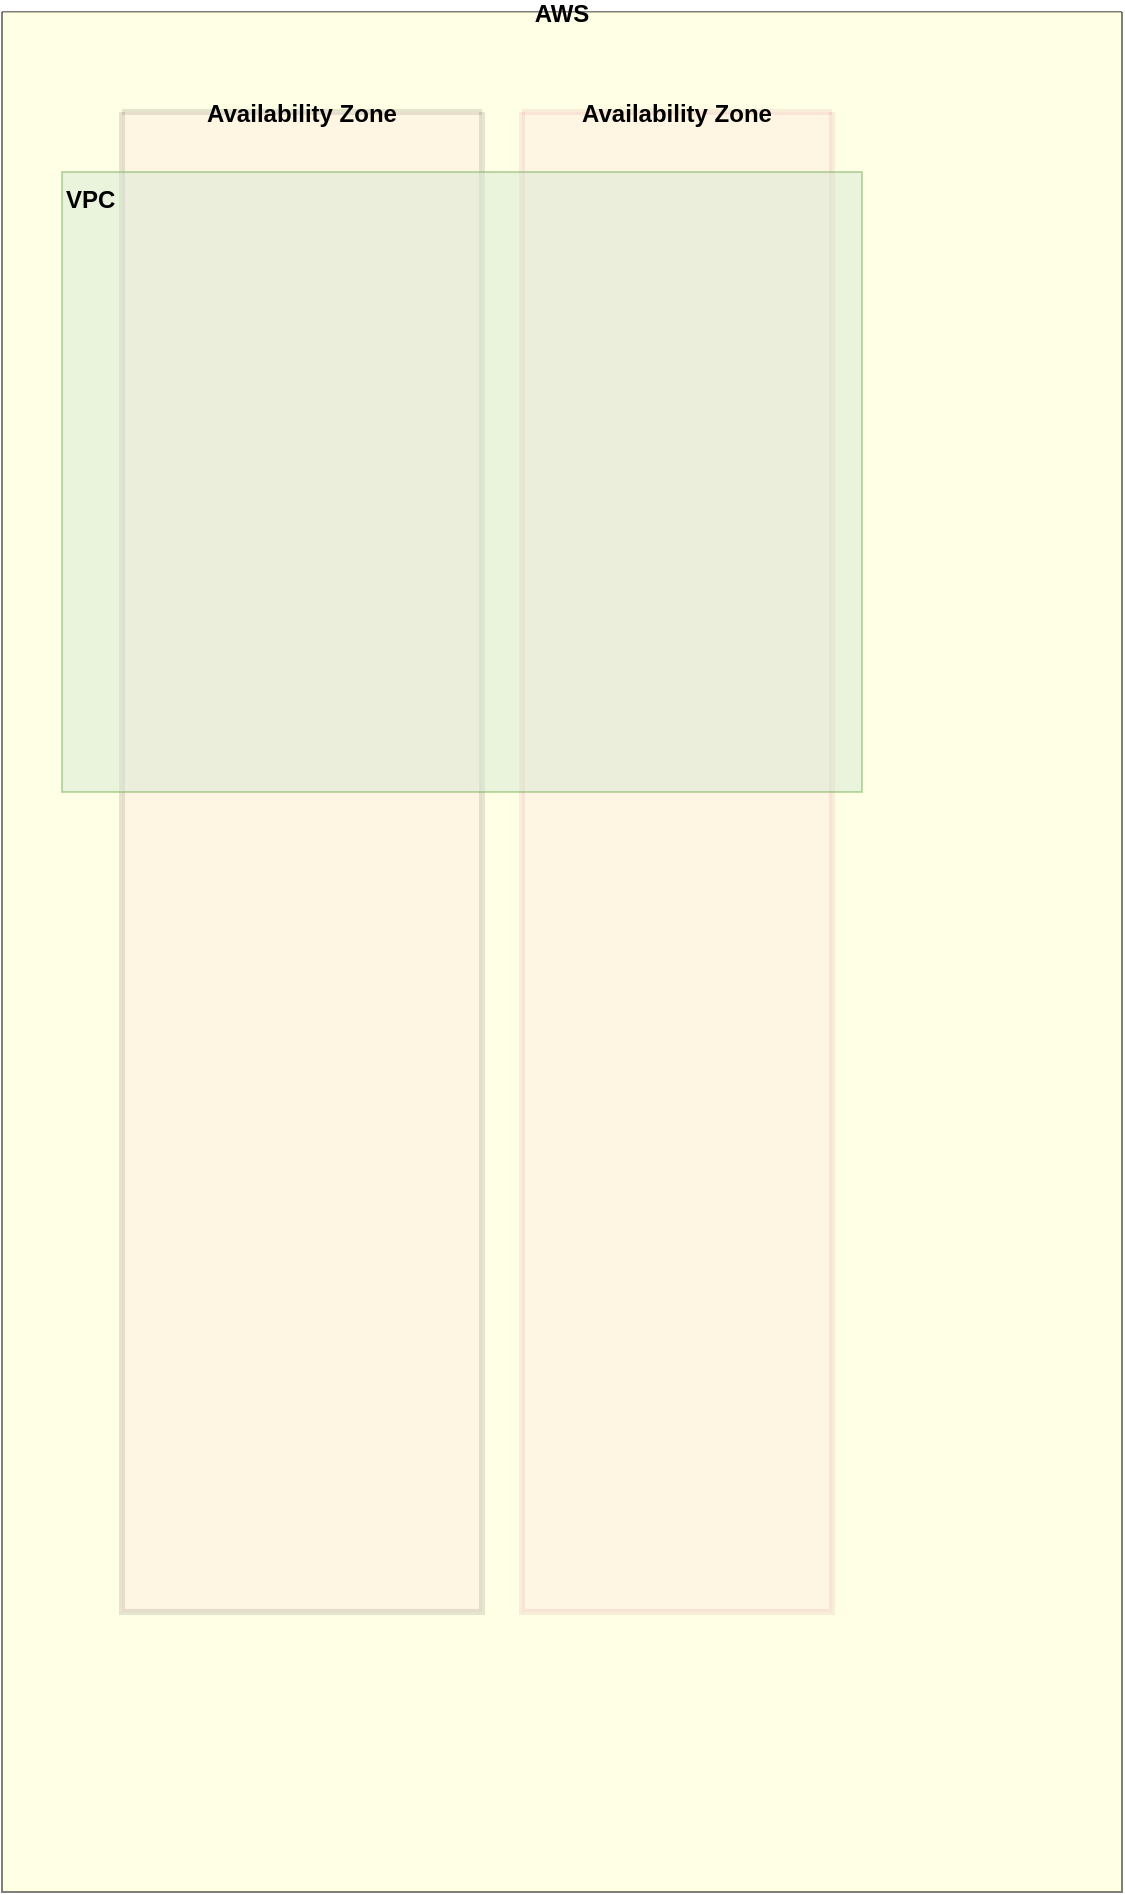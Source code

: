 <mxfile version="24.8.0">
  <diagram name="Page-1" id="cig3hsCh0dN9YaeT7Z9J">
    <mxGraphModel dx="954" dy="605" grid="1" gridSize="10" guides="1" tooltips="1" connect="1" arrows="1" fold="1" page="1" pageScale="1" pageWidth="850" pageHeight="1100" math="0" shadow="0">
      <root>
        <mxCell id="0" />
        <mxCell id="1" parent="0" />
        <mxCell id="n61p8i9bbQCWY6axViJk-3" value="AWS" style="swimlane;startSize=0;fillColor=#fff2cc;strokeColor=default;swimlaneFillColor=#FFFFCC;opacity=50;" parent="1" vertex="1">
          <mxGeometry x="120" y="80" width="560" height="940" as="geometry">
            <mxRectangle x="120" y="80" width="50" height="40" as="alternateBounds" />
          </mxGeometry>
        </mxCell>
        <mxCell id="n61p8i9bbQCWY6axViJk-5" value="Availability Zone" style="swimlane;startSize=0;opacity=10;fillColor=#000000;strokeColor=#080303;swimlaneFillColor=#FF99CC;strokeWidth=3;" parent="n61p8i9bbQCWY6axViJk-3" vertex="1">
          <mxGeometry x="60" y="50" width="180" height="750" as="geometry">
            <mxRectangle x="90" y="40" width="50" height="40" as="alternateBounds" />
          </mxGeometry>
        </mxCell>
        <mxCell id="n61p8i9bbQCWY6axViJk-6" value="Availability Zone" style="swimlane;startSize=0;opacity=10;fillColor=#000000;strokeColor=#b85450;swimlaneFillColor=#FF99CC;strokeWidth=3;" parent="n61p8i9bbQCWY6axViJk-3" vertex="1">
          <mxGeometry x="260" y="50" width="155" height="750" as="geometry">
            <mxRectangle x="30" y="310" width="50" height="40" as="alternateBounds" />
          </mxGeometry>
        </mxCell>
        <mxCell id="oxWmqjmpApHBkQRxsI-Z-1" value="VPC" style="rounded=0;whiteSpace=wrap;html=1;opacity=50;fillColor=#d5e8d4;strokeColor=#82b366;fontStyle=1;verticalAlign=top;align=left;" vertex="1" parent="n61p8i9bbQCWY6axViJk-3">
          <mxGeometry x="30" y="80" width="400" height="310" as="geometry" />
        </mxCell>
      </root>
    </mxGraphModel>
  </diagram>
</mxfile>
